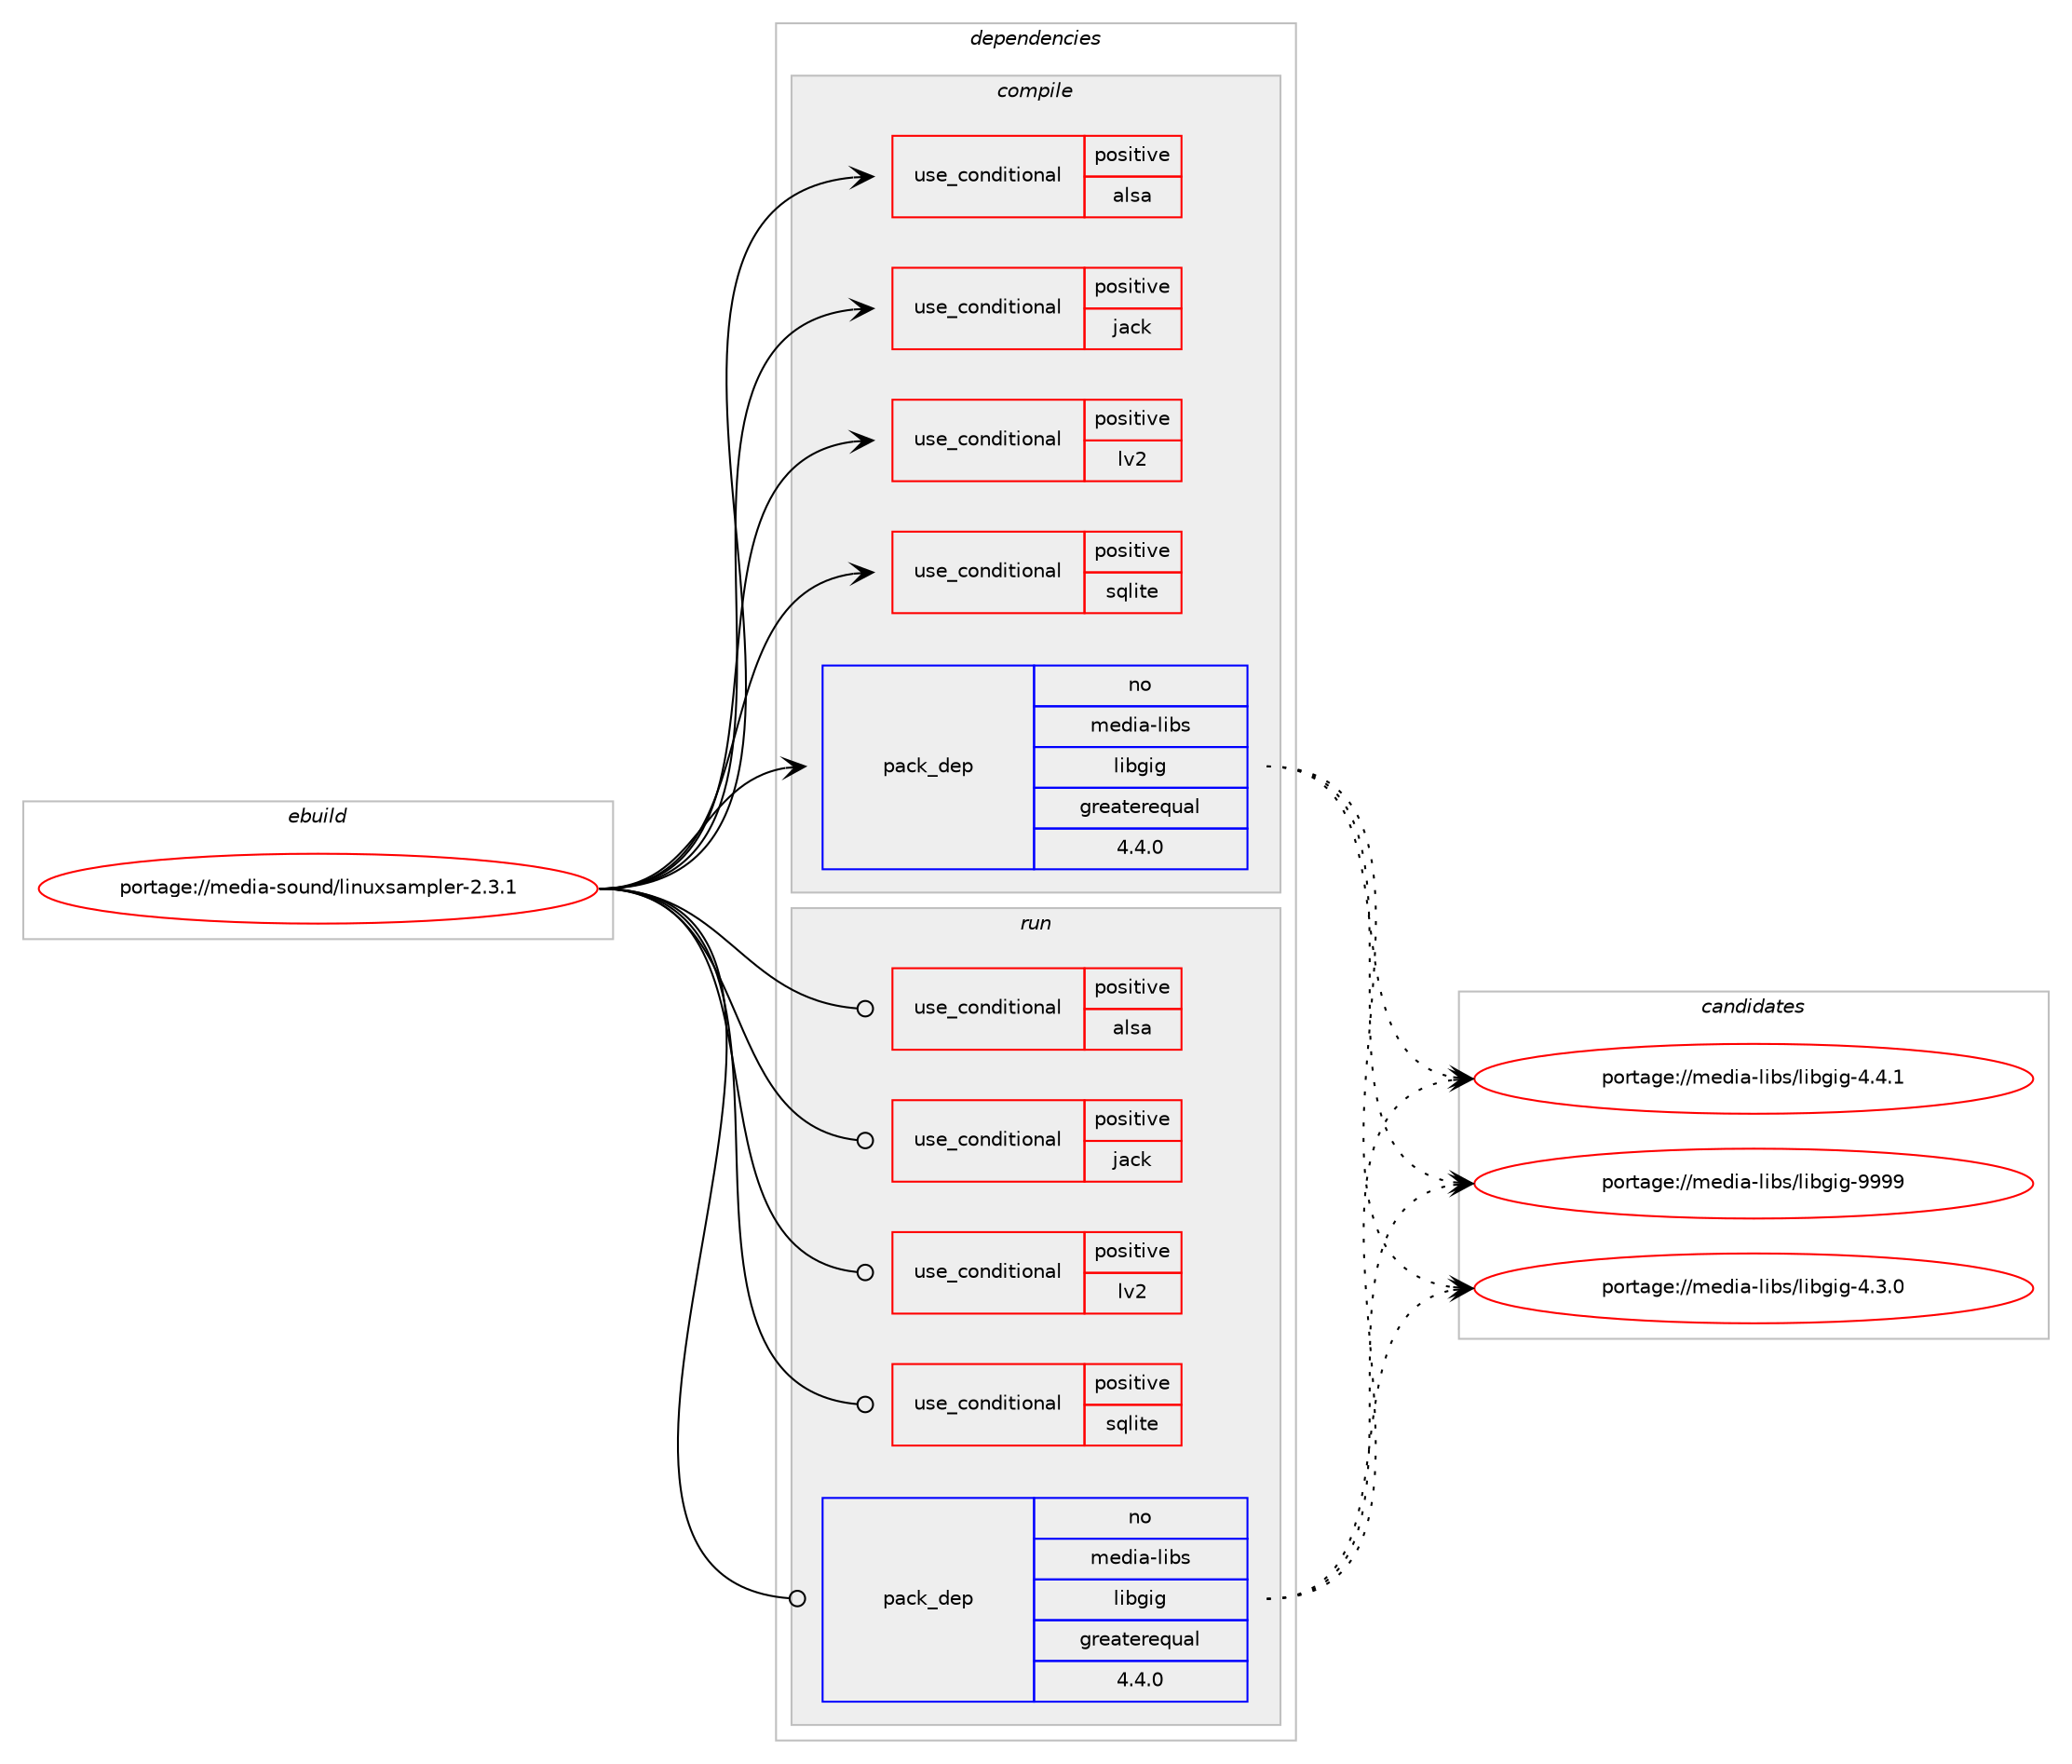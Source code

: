 digraph prolog {

# *************
# Graph options
# *************

newrank=true;
concentrate=true;
compound=true;
graph [rankdir=LR,fontname=Helvetica,fontsize=10,ranksep=1.5];#, ranksep=2.5, nodesep=0.2];
edge  [arrowhead=vee];
node  [fontname=Helvetica,fontsize=10];

# **********
# The ebuild
# **********

subgraph cluster_leftcol {
color=gray;
rank=same;
label=<<i>ebuild</i>>;
id [label="portage://media-sound/linuxsampler-2.3.1", color=red, width=4, href="../media-sound/linuxsampler-2.3.1.svg"];
}

# ****************
# The dependencies
# ****************

subgraph cluster_midcol {
color=gray;
label=<<i>dependencies</i>>;
subgraph cluster_compile {
fillcolor="#eeeeee";
style=filled;
label=<<i>compile</i>>;
subgraph cond78287 {
dependency163660 [label=<<TABLE BORDER="0" CELLBORDER="1" CELLSPACING="0" CELLPADDING="4"><TR><TD ROWSPAN="3" CELLPADDING="10">use_conditional</TD></TR><TR><TD>positive</TD></TR><TR><TD>alsa</TD></TR></TABLE>>, shape=none, color=red];
# *** BEGIN UNKNOWN DEPENDENCY TYPE (TODO) ***
# dependency163660 -> package_dependency(portage://media-sound/linuxsampler-2.3.1,install,no,media-libs,alsa-lib,none,[,,],[],[])
# *** END UNKNOWN DEPENDENCY TYPE (TODO) ***

}
id:e -> dependency163660:w [weight=20,style="solid",arrowhead="vee"];
subgraph cond78288 {
dependency163661 [label=<<TABLE BORDER="0" CELLBORDER="1" CELLSPACING="0" CELLPADDING="4"><TR><TD ROWSPAN="3" CELLPADDING="10">use_conditional</TD></TR><TR><TD>positive</TD></TR><TR><TD>jack</TD></TR></TABLE>>, shape=none, color=red];
# *** BEGIN UNKNOWN DEPENDENCY TYPE (TODO) ***
# dependency163661 -> package_dependency(portage://media-sound/linuxsampler-2.3.1,install,no,virtual,jack,none,[,,],[],[])
# *** END UNKNOWN DEPENDENCY TYPE (TODO) ***

}
id:e -> dependency163661:w [weight=20,style="solid",arrowhead="vee"];
subgraph cond78289 {
dependency163662 [label=<<TABLE BORDER="0" CELLBORDER="1" CELLSPACING="0" CELLPADDING="4"><TR><TD ROWSPAN="3" CELLPADDING="10">use_conditional</TD></TR><TR><TD>positive</TD></TR><TR><TD>lv2</TD></TR></TABLE>>, shape=none, color=red];
# *** BEGIN UNKNOWN DEPENDENCY TYPE (TODO) ***
# dependency163662 -> package_dependency(portage://media-sound/linuxsampler-2.3.1,install,no,media-libs,lv2,none,[,,],[],[])
# *** END UNKNOWN DEPENDENCY TYPE (TODO) ***

}
id:e -> dependency163662:w [weight=20,style="solid",arrowhead="vee"];
subgraph cond78290 {
dependency163663 [label=<<TABLE BORDER="0" CELLBORDER="1" CELLSPACING="0" CELLPADDING="4"><TR><TD ROWSPAN="3" CELLPADDING="10">use_conditional</TD></TR><TR><TD>positive</TD></TR><TR><TD>sqlite</TD></TR></TABLE>>, shape=none, color=red];
# *** BEGIN UNKNOWN DEPENDENCY TYPE (TODO) ***
# dependency163663 -> package_dependency(portage://media-sound/linuxsampler-2.3.1,install,no,dev-db,sqlite,none,[,,],[],[])
# *** END UNKNOWN DEPENDENCY TYPE (TODO) ***

}
id:e -> dependency163663:w [weight=20,style="solid",arrowhead="vee"];
# *** BEGIN UNKNOWN DEPENDENCY TYPE (TODO) ***
# id -> package_dependency(portage://media-sound/linuxsampler-2.3.1,install,no,media-libs,dssi,none,[,,],[],[])
# *** END UNKNOWN DEPENDENCY TYPE (TODO) ***

# *** BEGIN UNKNOWN DEPENDENCY TYPE (TODO) ***
# id -> package_dependency(portage://media-sound/linuxsampler-2.3.1,install,no,media-libs,ladspa-sdk,none,[,,],[],[])
# *** END UNKNOWN DEPENDENCY TYPE (TODO) ***

subgraph pack82974 {
dependency163664 [label=<<TABLE BORDER="0" CELLBORDER="1" CELLSPACING="0" CELLPADDING="4" WIDTH="220"><TR><TD ROWSPAN="6" CELLPADDING="30">pack_dep</TD></TR><TR><TD WIDTH="110">no</TD></TR><TR><TD>media-libs</TD></TR><TR><TD>libgig</TD></TR><TR><TD>greaterequal</TD></TR><TR><TD>4.4.0</TD></TR></TABLE>>, shape=none, color=blue];
}
id:e -> dependency163664:w [weight=20,style="solid",arrowhead="vee"];
# *** BEGIN UNKNOWN DEPENDENCY TYPE (TODO) ***
# id -> package_dependency(portage://media-sound/linuxsampler-2.3.1,install,no,media-libs,libsndfile,none,[,,],[],[use(disable(minimal),none)])
# *** END UNKNOWN DEPENDENCY TYPE (TODO) ***

}
subgraph cluster_compileandrun {
fillcolor="#eeeeee";
style=filled;
label=<<i>compile and run</i>>;
}
subgraph cluster_run {
fillcolor="#eeeeee";
style=filled;
label=<<i>run</i>>;
subgraph cond78291 {
dependency163665 [label=<<TABLE BORDER="0" CELLBORDER="1" CELLSPACING="0" CELLPADDING="4"><TR><TD ROWSPAN="3" CELLPADDING="10">use_conditional</TD></TR><TR><TD>positive</TD></TR><TR><TD>alsa</TD></TR></TABLE>>, shape=none, color=red];
# *** BEGIN UNKNOWN DEPENDENCY TYPE (TODO) ***
# dependency163665 -> package_dependency(portage://media-sound/linuxsampler-2.3.1,run,no,media-libs,alsa-lib,none,[,,],[],[])
# *** END UNKNOWN DEPENDENCY TYPE (TODO) ***

}
id:e -> dependency163665:w [weight=20,style="solid",arrowhead="odot"];
subgraph cond78292 {
dependency163666 [label=<<TABLE BORDER="0" CELLBORDER="1" CELLSPACING="0" CELLPADDING="4"><TR><TD ROWSPAN="3" CELLPADDING="10">use_conditional</TD></TR><TR><TD>positive</TD></TR><TR><TD>jack</TD></TR></TABLE>>, shape=none, color=red];
# *** BEGIN UNKNOWN DEPENDENCY TYPE (TODO) ***
# dependency163666 -> package_dependency(portage://media-sound/linuxsampler-2.3.1,run,no,virtual,jack,none,[,,],[],[])
# *** END UNKNOWN DEPENDENCY TYPE (TODO) ***

}
id:e -> dependency163666:w [weight=20,style="solid",arrowhead="odot"];
subgraph cond78293 {
dependency163667 [label=<<TABLE BORDER="0" CELLBORDER="1" CELLSPACING="0" CELLPADDING="4"><TR><TD ROWSPAN="3" CELLPADDING="10">use_conditional</TD></TR><TR><TD>positive</TD></TR><TR><TD>lv2</TD></TR></TABLE>>, shape=none, color=red];
# *** BEGIN UNKNOWN DEPENDENCY TYPE (TODO) ***
# dependency163667 -> package_dependency(portage://media-sound/linuxsampler-2.3.1,run,no,media-libs,lv2,none,[,,],[],[])
# *** END UNKNOWN DEPENDENCY TYPE (TODO) ***

}
id:e -> dependency163667:w [weight=20,style="solid",arrowhead="odot"];
subgraph cond78294 {
dependency163668 [label=<<TABLE BORDER="0" CELLBORDER="1" CELLSPACING="0" CELLPADDING="4"><TR><TD ROWSPAN="3" CELLPADDING="10">use_conditional</TD></TR><TR><TD>positive</TD></TR><TR><TD>sqlite</TD></TR></TABLE>>, shape=none, color=red];
# *** BEGIN UNKNOWN DEPENDENCY TYPE (TODO) ***
# dependency163668 -> package_dependency(portage://media-sound/linuxsampler-2.3.1,run,no,dev-db,sqlite,none,[,,],[],[])
# *** END UNKNOWN DEPENDENCY TYPE (TODO) ***

}
id:e -> dependency163668:w [weight=20,style="solid",arrowhead="odot"];
subgraph pack82975 {
dependency163669 [label=<<TABLE BORDER="0" CELLBORDER="1" CELLSPACING="0" CELLPADDING="4" WIDTH="220"><TR><TD ROWSPAN="6" CELLPADDING="30">pack_dep</TD></TR><TR><TD WIDTH="110">no</TD></TR><TR><TD>media-libs</TD></TR><TR><TD>libgig</TD></TR><TR><TD>greaterequal</TD></TR><TR><TD>4.4.0</TD></TR></TABLE>>, shape=none, color=blue];
}
id:e -> dependency163669:w [weight=20,style="solid",arrowhead="odot"];
# *** BEGIN UNKNOWN DEPENDENCY TYPE (TODO) ***
# id -> package_dependency(portage://media-sound/linuxsampler-2.3.1,run,no,media-libs,libsndfile,none,[,,],[],[use(disable(minimal),none)])
# *** END UNKNOWN DEPENDENCY TYPE (TODO) ***

}
}

# **************
# The candidates
# **************

subgraph cluster_choices {
rank=same;
color=gray;
label=<<i>candidates</i>>;

subgraph choice82974 {
color=black;
nodesep=1;
choice1091011001059745108105981154710810598103105103455246514648 [label="portage://media-libs/libgig-4.3.0", color=red, width=4,href="../media-libs/libgig-4.3.0.svg"];
choice1091011001059745108105981154710810598103105103455246524649 [label="portage://media-libs/libgig-4.4.1", color=red, width=4,href="../media-libs/libgig-4.4.1.svg"];
choice10910110010597451081059811547108105981031051034557575757 [label="portage://media-libs/libgig-9999", color=red, width=4,href="../media-libs/libgig-9999.svg"];
dependency163664:e -> choice1091011001059745108105981154710810598103105103455246514648:w [style=dotted,weight="100"];
dependency163664:e -> choice1091011001059745108105981154710810598103105103455246524649:w [style=dotted,weight="100"];
dependency163664:e -> choice10910110010597451081059811547108105981031051034557575757:w [style=dotted,weight="100"];
}
subgraph choice82975 {
color=black;
nodesep=1;
choice1091011001059745108105981154710810598103105103455246514648 [label="portage://media-libs/libgig-4.3.0", color=red, width=4,href="../media-libs/libgig-4.3.0.svg"];
choice1091011001059745108105981154710810598103105103455246524649 [label="portage://media-libs/libgig-4.4.1", color=red, width=4,href="../media-libs/libgig-4.4.1.svg"];
choice10910110010597451081059811547108105981031051034557575757 [label="portage://media-libs/libgig-9999", color=red, width=4,href="../media-libs/libgig-9999.svg"];
dependency163669:e -> choice1091011001059745108105981154710810598103105103455246514648:w [style=dotted,weight="100"];
dependency163669:e -> choice1091011001059745108105981154710810598103105103455246524649:w [style=dotted,weight="100"];
dependency163669:e -> choice10910110010597451081059811547108105981031051034557575757:w [style=dotted,weight="100"];
}
}

}
